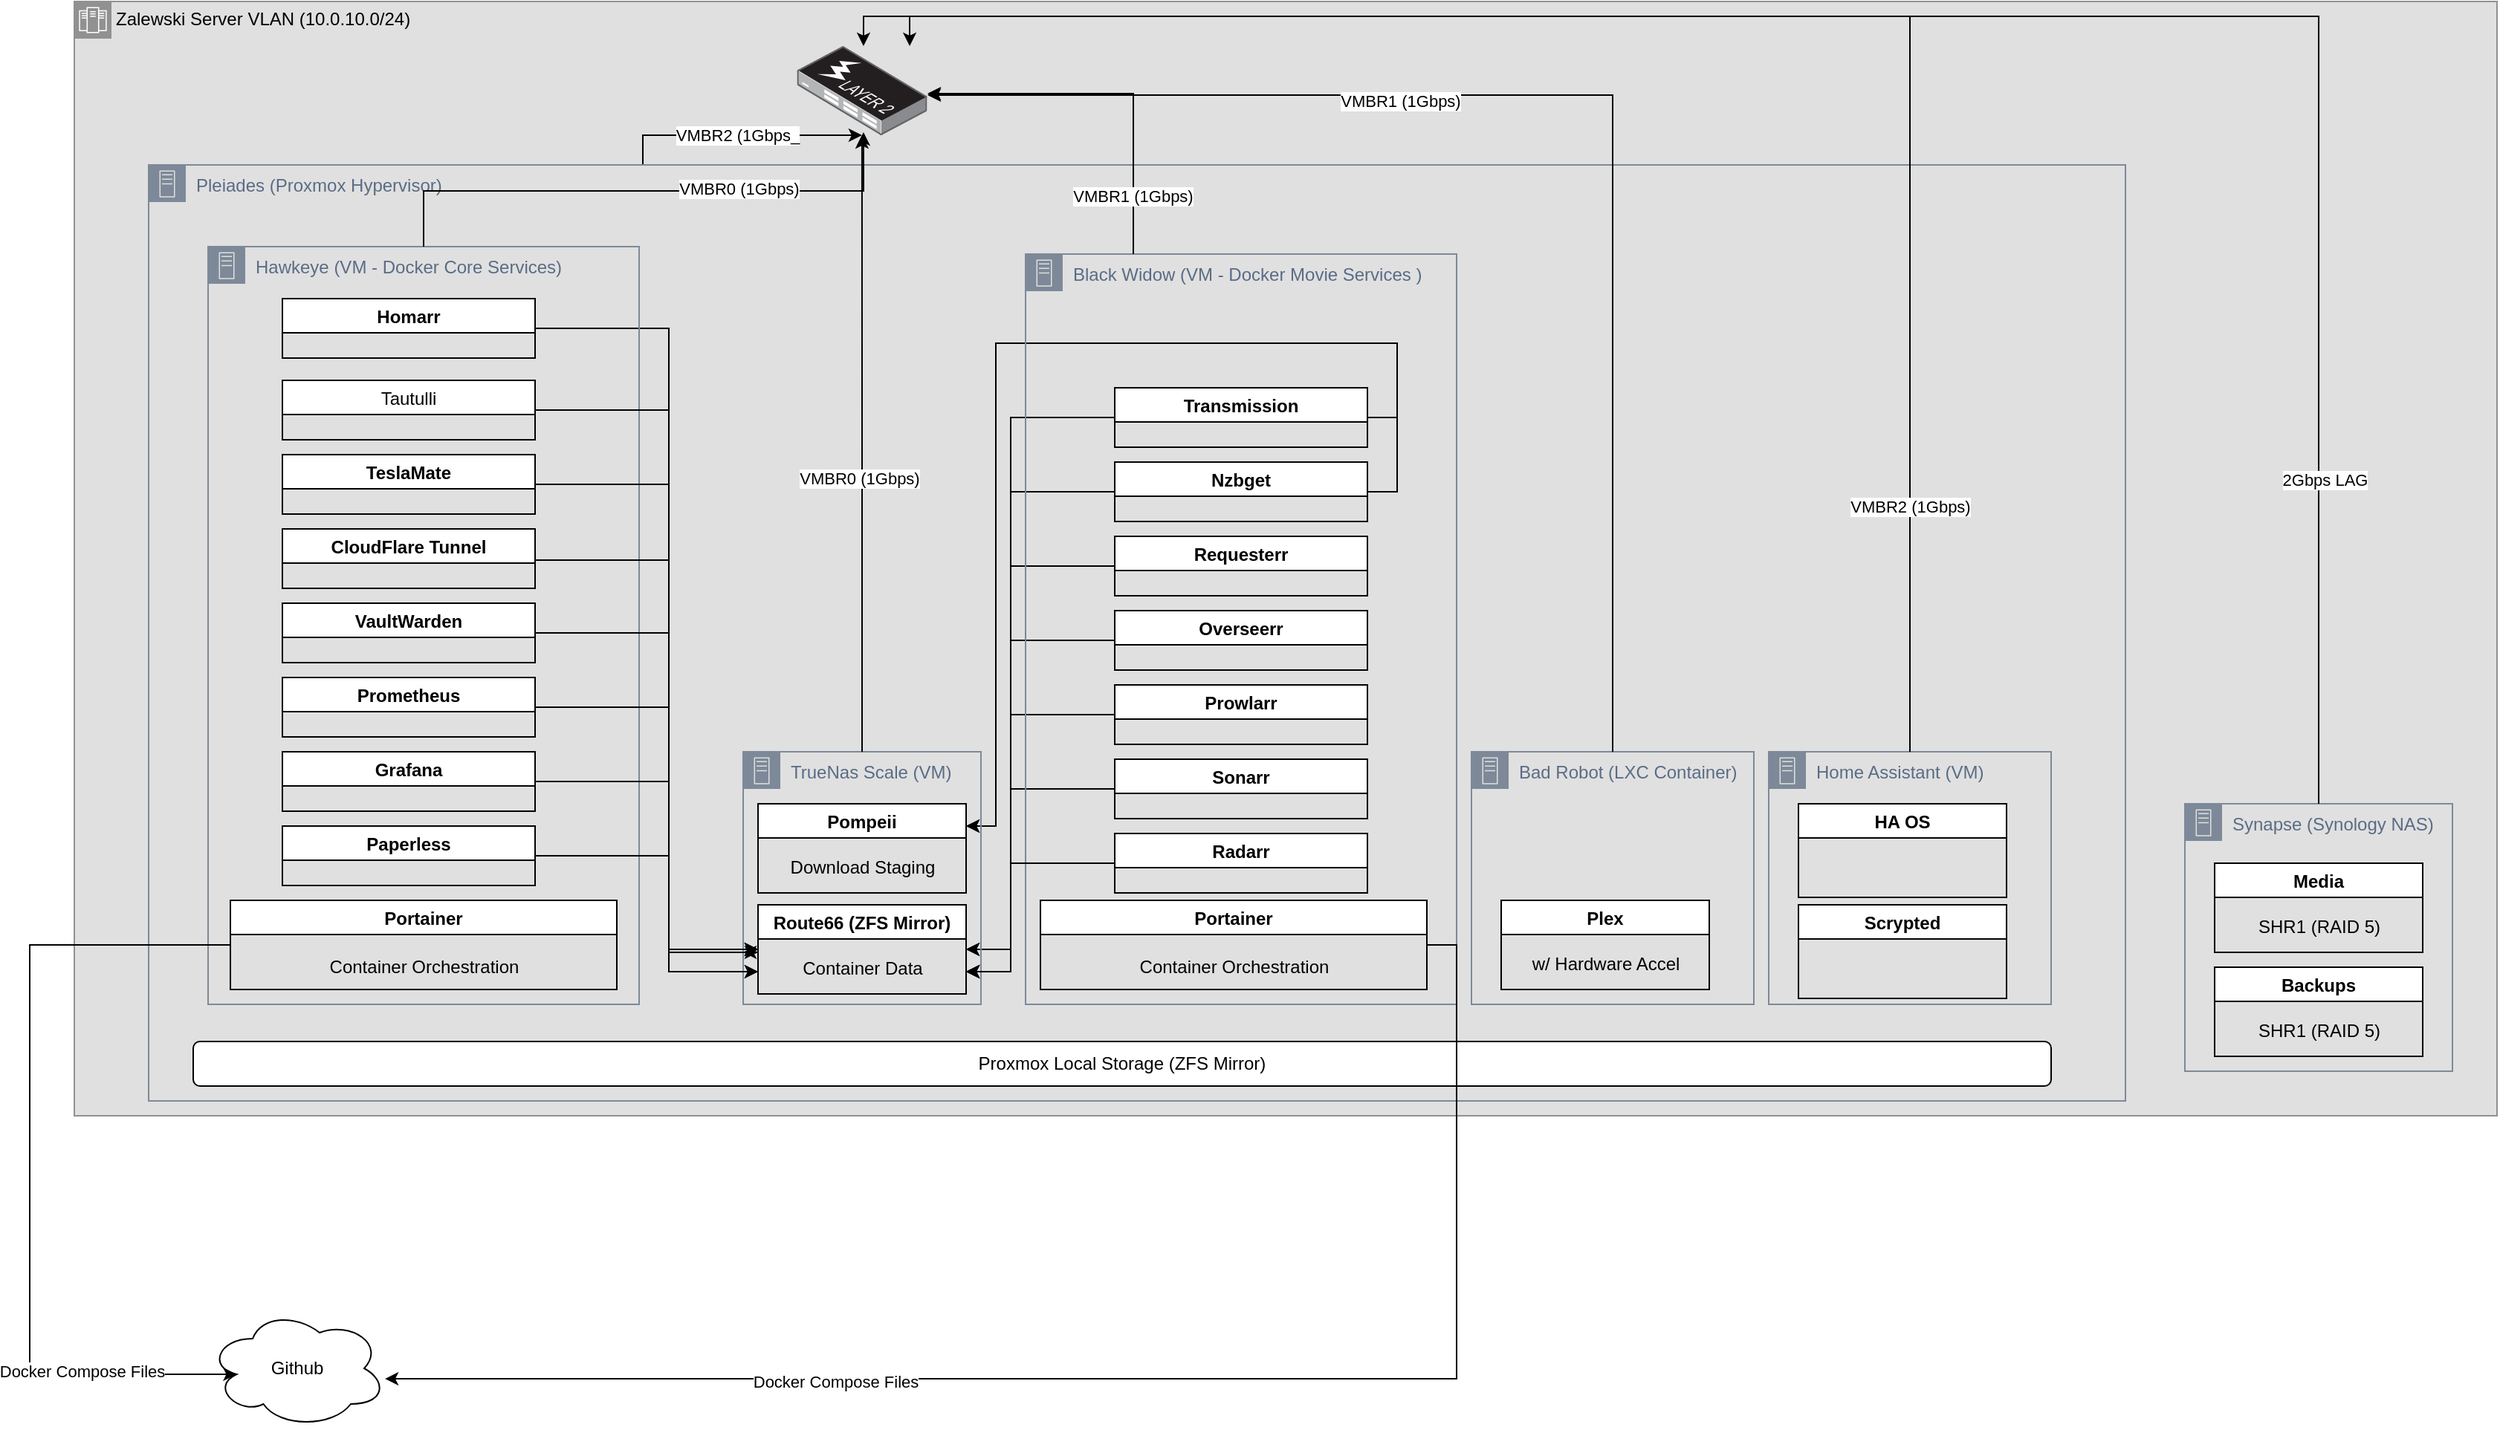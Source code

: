 <mxfile version="23.0.2" type="github">
  <diagram name="Page-1" id="YtKWClYYP15dUkpFgDLi">
    <mxGraphModel dx="1224" dy="827" grid="1" gridSize="10" guides="1" tooltips="1" connect="1" arrows="1" fold="1" page="1" pageScale="2.5" pageWidth="850" pageHeight="1100" math="0" shadow="0">
      <root>
        <mxCell id="0" />
        <mxCell id="1" parent="0" />
        <mxCell id="NdRNJCVhxR-TxfGLDdOu-46" value="Zalewski Server VLAN (10.0.10.0/24)" style="shape=mxgraph.ibm.box;prType=zone;fontStyle=0;verticalAlign=top;align=left;spacingLeft=32;spacingTop=4;fillColor=#E0E0E0;rounded=0;whiteSpace=wrap;html=1;strokeColor=#919191;strokeWidth=1;dashed=0;container=1;spacing=-4;collapsible=0;expand=0;recursiveResize=0;" vertex="1" parent="1">
          <mxGeometry x="60" y="20" width="1630" height="750" as="geometry" />
        </mxCell>
        <mxCell id="NdRNJCVhxR-TxfGLDdOu-49" value="Plex" style="swimlane;" vertex="1" parent="NdRNJCVhxR-TxfGLDdOu-46">
          <mxGeometry x="960" y="605" width="140" height="60" as="geometry" />
        </mxCell>
        <mxCell id="NdRNJCVhxR-TxfGLDdOu-50" value="w/ Hardware Accel" style="text;html=1;align=center;verticalAlign=middle;resizable=0;points=[];autosize=1;strokeColor=none;fillColor=none;" vertex="1" parent="NdRNJCVhxR-TxfGLDdOu-49">
          <mxGeometry x="10" y="28" width="120" height="30" as="geometry" />
        </mxCell>
        <mxCell id="NdRNJCVhxR-TxfGLDdOu-53" value="Synapse (Synology NAS)" style="points=[[0,0],[0.25,0],[0.5,0],[0.75,0],[1,0],[1,0.25],[1,0.5],[1,0.75],[1,1],[0.75,1],[0.5,1],[0.25,1],[0,1],[0,0.75],[0,0.5],[0,0.25]];outlineConnect=0;gradientColor=none;html=1;whiteSpace=wrap;fontSize=12;fontStyle=0;container=1;pointerEvents=0;collapsible=0;recursiveResize=0;shape=mxgraph.aws4.group;grIcon=mxgraph.aws4.group_on_premise;strokeColor=#7D8998;fillColor=none;verticalAlign=top;align=left;spacingLeft=30;fontColor=#5A6C86;dashed=0;" vertex="1" parent="NdRNJCVhxR-TxfGLDdOu-46">
          <mxGeometry x="1420" y="540" width="180" height="180" as="geometry" />
        </mxCell>
        <mxCell id="NdRNJCVhxR-TxfGLDdOu-54" value="Backups" style="swimlane;" vertex="1" parent="NdRNJCVhxR-TxfGLDdOu-46">
          <mxGeometry x="1440" y="650" width="140" height="60" as="geometry" />
        </mxCell>
        <mxCell id="NdRNJCVhxR-TxfGLDdOu-55" value="SHR1 (RAID 5)" style="text;html=1;align=center;verticalAlign=middle;resizable=0;points=[];autosize=1;strokeColor=none;fillColor=none;" vertex="1" parent="NdRNJCVhxR-TxfGLDdOu-54">
          <mxGeometry x="15" y="28" width="110" height="30" as="geometry" />
        </mxCell>
        <mxCell id="NdRNJCVhxR-TxfGLDdOu-56" value="Media" style="swimlane;" vertex="1" parent="NdRNJCVhxR-TxfGLDdOu-46">
          <mxGeometry x="1440" y="580" width="140" height="60" as="geometry" />
        </mxCell>
        <mxCell id="NdRNJCVhxR-TxfGLDdOu-57" value="SHR1 (RAID 5)" style="text;html=1;align=center;verticalAlign=middle;resizable=0;points=[];autosize=1;strokeColor=none;fillColor=none;" vertex="1" parent="NdRNJCVhxR-TxfGLDdOu-56">
          <mxGeometry x="15" y="28" width="110" height="30" as="geometry" />
        </mxCell>
        <mxCell id="NdRNJCVhxR-TxfGLDdOu-115" style="edgeStyle=orthogonalEdgeStyle;rounded=0;orthogonalLoop=1;jettySize=auto;html=1;exitX=0;exitY=0.5;exitDx=0;exitDy=0;entryX=1;entryY=0.5;entryDx=0;entryDy=0;" edge="1" parent="NdRNJCVhxR-TxfGLDdOu-46" source="NdRNJCVhxR-TxfGLDdOu-36" target="NdRNJCVhxR-TxfGLDdOu-21">
          <mxGeometry relative="1" as="geometry">
            <Array as="points">
              <mxPoint x="630" y="280" />
              <mxPoint x="630" y="638" />
            </Array>
          </mxGeometry>
        </mxCell>
        <mxCell id="NdRNJCVhxR-TxfGLDdOu-124" style="edgeStyle=orthogonalEdgeStyle;rounded=0;orthogonalLoop=1;jettySize=auto;html=1;exitX=1;exitY=0.5;exitDx=0;exitDy=0;entryX=1;entryY=0.25;entryDx=0;entryDy=0;" edge="1" parent="NdRNJCVhxR-TxfGLDdOu-46" source="NdRNJCVhxR-TxfGLDdOu-36" target="NdRNJCVhxR-TxfGLDdOu-23">
          <mxGeometry relative="1" as="geometry">
            <Array as="points">
              <mxPoint x="890" y="280" />
              <mxPoint x="890" y="230" />
              <mxPoint x="620" y="230" />
              <mxPoint x="620" y="555" />
            </Array>
          </mxGeometry>
        </mxCell>
        <mxCell id="NdRNJCVhxR-TxfGLDdOu-36" value="Transmission" style="swimlane;" vertex="1" parent="NdRNJCVhxR-TxfGLDdOu-46">
          <mxGeometry x="700" y="260" width="170" height="40" as="geometry" />
        </mxCell>
        <mxCell id="NdRNJCVhxR-TxfGLDdOu-19" value="Portainer" style="swimlane;" vertex="1" parent="NdRNJCVhxR-TxfGLDdOu-46">
          <mxGeometry x="650" y="605" width="260" height="60" as="geometry" />
        </mxCell>
        <mxCell id="NdRNJCVhxR-TxfGLDdOu-20" value="Container Orchestration" style="text;html=1;align=center;verticalAlign=middle;resizable=0;points=[];autosize=1;strokeColor=none;fillColor=none;" vertex="1" parent="NdRNJCVhxR-TxfGLDdOu-19">
          <mxGeometry x="55" y="30" width="150" height="30" as="geometry" />
        </mxCell>
        <mxCell id="NdRNJCVhxR-TxfGLDdOu-116" style="edgeStyle=orthogonalEdgeStyle;rounded=0;orthogonalLoop=1;jettySize=auto;html=1;exitX=0;exitY=0.5;exitDx=0;exitDy=0;entryX=1;entryY=0.75;entryDx=0;entryDy=0;" edge="1" parent="NdRNJCVhxR-TxfGLDdOu-46" source="NdRNJCVhxR-TxfGLDdOu-58" target="NdRNJCVhxR-TxfGLDdOu-21">
          <mxGeometry relative="1" as="geometry">
            <Array as="points">
              <mxPoint x="630" y="330" />
              <mxPoint x="630" y="653" />
            </Array>
          </mxGeometry>
        </mxCell>
        <mxCell id="NdRNJCVhxR-TxfGLDdOu-123" style="edgeStyle=orthogonalEdgeStyle;rounded=0;orthogonalLoop=1;jettySize=auto;html=1;exitX=1;exitY=0.5;exitDx=0;exitDy=0;entryX=1;entryY=0.25;entryDx=0;entryDy=0;" edge="1" parent="NdRNJCVhxR-TxfGLDdOu-46" source="NdRNJCVhxR-TxfGLDdOu-58" target="NdRNJCVhxR-TxfGLDdOu-23">
          <mxGeometry relative="1" as="geometry">
            <Array as="points">
              <mxPoint x="890" y="330" />
              <mxPoint x="890" y="230" />
              <mxPoint x="620" y="230" />
              <mxPoint x="620" y="555" />
            </Array>
          </mxGeometry>
        </mxCell>
        <mxCell id="NdRNJCVhxR-TxfGLDdOu-58" value="Nzbget" style="swimlane;" vertex="1" parent="NdRNJCVhxR-TxfGLDdOu-46">
          <mxGeometry x="700" y="310" width="170" height="40" as="geometry" />
        </mxCell>
        <mxCell id="NdRNJCVhxR-TxfGLDdOu-117" style="edgeStyle=orthogonalEdgeStyle;rounded=0;orthogonalLoop=1;jettySize=auto;html=1;exitX=0;exitY=0.5;exitDx=0;exitDy=0;entryX=1;entryY=0.5;entryDx=0;entryDy=0;" edge="1" parent="NdRNJCVhxR-TxfGLDdOu-46" source="NdRNJCVhxR-TxfGLDdOu-45" target="NdRNJCVhxR-TxfGLDdOu-21">
          <mxGeometry relative="1" as="geometry">
            <Array as="points">
              <mxPoint x="630" y="380" />
              <mxPoint x="630" y="638" />
            </Array>
          </mxGeometry>
        </mxCell>
        <mxCell id="NdRNJCVhxR-TxfGLDdOu-45" value="Requesterr" style="swimlane;" vertex="1" parent="NdRNJCVhxR-TxfGLDdOu-46">
          <mxGeometry x="700" y="360" width="170" height="40" as="geometry" />
        </mxCell>
        <mxCell id="NdRNJCVhxR-TxfGLDdOu-23" value="Pompeii" style="swimlane;" vertex="1" parent="NdRNJCVhxR-TxfGLDdOu-46">
          <mxGeometry x="460" y="540" width="140" height="60" as="geometry" />
        </mxCell>
        <mxCell id="NdRNJCVhxR-TxfGLDdOu-26" value="Download Staging" style="text;html=1;align=center;verticalAlign=middle;resizable=0;points=[];autosize=1;strokeColor=none;fillColor=none;" vertex="1" parent="NdRNJCVhxR-TxfGLDdOu-23">
          <mxGeometry x="10" y="28" width="120" height="30" as="geometry" />
        </mxCell>
        <mxCell id="NdRNJCVhxR-TxfGLDdOu-21" value="Route66 (ZFS Mirror)" style="swimlane;" vertex="1" parent="NdRNJCVhxR-TxfGLDdOu-46">
          <mxGeometry x="460" y="608" width="140" height="60" as="geometry" />
        </mxCell>
        <mxCell id="NdRNJCVhxR-TxfGLDdOu-25" value="Container Data" style="text;html=1;align=center;verticalAlign=middle;resizable=0;points=[];autosize=1;strokeColor=none;fillColor=none;" vertex="1" parent="NdRNJCVhxR-TxfGLDdOu-21">
          <mxGeometry x="20" y="28" width="100" height="30" as="geometry" />
        </mxCell>
        <mxCell id="NdRNJCVhxR-TxfGLDdOu-121" style="edgeStyle=orthogonalEdgeStyle;rounded=0;orthogonalLoop=1;jettySize=auto;html=1;exitX=0;exitY=0.5;exitDx=0;exitDy=0;entryX=1;entryY=0.75;entryDx=0;entryDy=0;" edge="1" parent="NdRNJCVhxR-TxfGLDdOu-46" source="NdRNJCVhxR-TxfGLDdOu-41" target="NdRNJCVhxR-TxfGLDdOu-21">
          <mxGeometry relative="1" as="geometry">
            <Array as="points">
              <mxPoint x="630" y="530" />
              <mxPoint x="630" y="653" />
            </Array>
          </mxGeometry>
        </mxCell>
        <mxCell id="NdRNJCVhxR-TxfGLDdOu-41" value="Sonarr" style="swimlane;" vertex="1" parent="NdRNJCVhxR-TxfGLDdOu-46">
          <mxGeometry x="700" y="510" width="170" height="40" as="geometry" />
        </mxCell>
        <mxCell id="NdRNJCVhxR-TxfGLDdOu-159" style="edgeStyle=orthogonalEdgeStyle;rounded=0;orthogonalLoop=1;jettySize=auto;html=1;exitX=0;exitY=0.5;exitDx=0;exitDy=0;entryX=1;entryY=0.75;entryDx=0;entryDy=0;" edge="1" parent="NdRNJCVhxR-TxfGLDdOu-46" source="NdRNJCVhxR-TxfGLDdOu-42" target="NdRNJCVhxR-TxfGLDdOu-21">
          <mxGeometry relative="1" as="geometry">
            <Array as="points">
              <mxPoint x="630" y="480" />
              <mxPoint x="630" y="653" />
            </Array>
          </mxGeometry>
        </mxCell>
        <mxCell id="NdRNJCVhxR-TxfGLDdOu-42" value="Prowlarr" style="swimlane;" vertex="1" parent="NdRNJCVhxR-TxfGLDdOu-46">
          <mxGeometry x="700" y="460" width="170" height="40" as="geometry" />
        </mxCell>
        <mxCell id="NdRNJCVhxR-TxfGLDdOu-118" style="edgeStyle=orthogonalEdgeStyle;rounded=0;orthogonalLoop=1;jettySize=auto;html=1;exitX=0;exitY=0.5;exitDx=0;exitDy=0;entryX=1;entryY=0.75;entryDx=0;entryDy=0;" edge="1" parent="NdRNJCVhxR-TxfGLDdOu-46" source="NdRNJCVhxR-TxfGLDdOu-43" target="NdRNJCVhxR-TxfGLDdOu-21">
          <mxGeometry relative="1" as="geometry">
            <Array as="points">
              <mxPoint x="630" y="430" />
              <mxPoint x="630" y="653" />
            </Array>
          </mxGeometry>
        </mxCell>
        <mxCell id="NdRNJCVhxR-TxfGLDdOu-43" value="Overseerr" style="swimlane;" vertex="1" parent="NdRNJCVhxR-TxfGLDdOu-46">
          <mxGeometry x="700" y="410" width="170" height="40" as="geometry" />
        </mxCell>
        <mxCell id="NdRNJCVhxR-TxfGLDdOu-61" value="" style="image;points=[];aspect=fixed;html=1;align=center;shadow=0;dashed=0;image=img/lib/allied_telesis/switch/Switch_24_port_L2_POE.svg;" vertex="1" parent="NdRNJCVhxR-TxfGLDdOu-46">
          <mxGeometry x="486.23" y="30" width="87.53" height="60" as="geometry" />
        </mxCell>
        <mxCell id="NdRNJCVhxR-TxfGLDdOu-79" style="edgeStyle=orthogonalEdgeStyle;rounded=0;orthogonalLoop=1;jettySize=auto;html=1;exitX=0.5;exitY=0;exitDx=0;exitDy=0;entryX=0.511;entryY=0;entryDx=0;entryDy=0;entryPerimeter=0;" edge="1" parent="NdRNJCVhxR-TxfGLDdOu-46" source="NdRNJCVhxR-TxfGLDdOu-53" target="NdRNJCVhxR-TxfGLDdOu-61">
          <mxGeometry relative="1" as="geometry" />
        </mxCell>
        <mxCell id="NdRNJCVhxR-TxfGLDdOu-80" value="2Gbps LAG" style="edgeLabel;html=1;align=center;verticalAlign=middle;resizable=0;points=[];" vertex="1" connectable="0" parent="NdRNJCVhxR-TxfGLDdOu-79">
          <mxGeometry x="-0.715" y="-4" relative="1" as="geometry">
            <mxPoint as="offset" />
          </mxGeometry>
        </mxCell>
        <mxCell id="NdRNJCVhxR-TxfGLDdOu-104" value="Scrypted" style="swimlane;" vertex="1" parent="NdRNJCVhxR-TxfGLDdOu-46">
          <mxGeometry x="1160" y="608" width="140" height="63" as="geometry" />
        </mxCell>
        <mxCell id="NdRNJCVhxR-TxfGLDdOu-146" style="edgeStyle=orthogonalEdgeStyle;rounded=0;orthogonalLoop=1;jettySize=auto;html=1;exitX=1;exitY=0.5;exitDx=0;exitDy=0;entryX=0;entryY=0.75;entryDx=0;entryDy=0;" edge="1" parent="NdRNJCVhxR-TxfGLDdOu-46" source="NdRNJCVhxR-TxfGLDdOu-145" target="NdRNJCVhxR-TxfGLDdOu-21">
          <mxGeometry relative="1" as="geometry">
            <Array as="points">
              <mxPoint x="400" y="220" />
              <mxPoint x="400" y="653" />
            </Array>
          </mxGeometry>
        </mxCell>
        <mxCell id="NdRNJCVhxR-TxfGLDdOu-145" value="Homarr" style="swimlane;" vertex="1" parent="NdRNJCVhxR-TxfGLDdOu-46">
          <mxGeometry x="140" y="200" width="170" height="40" as="geometry" />
        </mxCell>
        <mxCell id="NdRNJCVhxR-TxfGLDdOu-158" value="VMBR2 (1Gbps_" style="edgeStyle=orthogonalEdgeStyle;rounded=0;orthogonalLoop=1;jettySize=auto;html=1;exitX=0.25;exitY=0;exitDx=0;exitDy=0;" edge="1" parent="1" source="NdRNJCVhxR-TxfGLDdOu-1" target="NdRNJCVhxR-TxfGLDdOu-61">
          <mxGeometry relative="1" as="geometry" />
        </mxCell>
        <mxCell id="NdRNJCVhxR-TxfGLDdOu-1" value="Pleiades (Proxmox Hypervisor)" style="points=[[0,0],[0.25,0],[0.5,0],[0.75,0],[1,0],[1,0.25],[1,0.5],[1,0.75],[1,1],[0.75,1],[0.5,1],[0.25,1],[0,1],[0,0.75],[0,0.5],[0,0.25]];outlineConnect=0;gradientColor=none;html=1;whiteSpace=wrap;fontSize=12;fontStyle=0;container=1;pointerEvents=0;collapsible=0;recursiveResize=0;shape=mxgraph.aws4.group;grIcon=mxgraph.aws4.group_on_premise;strokeColor=#7D8998;fillColor=none;verticalAlign=top;align=left;spacingLeft=30;fontColor=#5A6C86;dashed=0;" vertex="1" parent="1">
          <mxGeometry x="110" y="130" width="1330" height="630" as="geometry" />
        </mxCell>
        <mxCell id="NdRNJCVhxR-TxfGLDdOu-12" value="Hawkeye (VM - Docker Core Services)" style="points=[[0,0],[0.25,0],[0.5,0],[0.75,0],[1,0],[1,0.25],[1,0.5],[1,0.75],[1,1],[0.75,1],[0.5,1],[0.25,1],[0,1],[0,0.75],[0,0.5],[0,0.25]];outlineConnect=0;gradientColor=none;html=1;whiteSpace=wrap;fontSize=12;fontStyle=0;container=1;pointerEvents=0;collapsible=0;recursiveResize=0;shape=mxgraph.aws4.group;grIcon=mxgraph.aws4.group_on_premise;strokeColor=#7D8998;fillColor=none;verticalAlign=top;align=left;spacingLeft=30;fontColor=#5A6C86;dashed=0;" vertex="1" parent="NdRNJCVhxR-TxfGLDdOu-1">
          <mxGeometry x="40" y="55" width="290" height="510" as="geometry" />
        </mxCell>
        <mxCell id="NdRNJCVhxR-TxfGLDdOu-17" value="Portainer" style="swimlane;" vertex="1" parent="NdRNJCVhxR-TxfGLDdOu-12">
          <mxGeometry x="15" y="440" width="260" height="60" as="geometry" />
        </mxCell>
        <mxCell id="NdRNJCVhxR-TxfGLDdOu-18" value="Container Orchestration" style="text;html=1;align=center;verticalAlign=middle;resizable=0;points=[];autosize=1;strokeColor=none;fillColor=none;" vertex="1" parent="NdRNJCVhxR-TxfGLDdOu-17">
          <mxGeometry x="55" y="30" width="150" height="30" as="geometry" />
        </mxCell>
        <mxCell id="NdRNJCVhxR-TxfGLDdOu-28" value="VaultWarden" style="swimlane;" vertex="1" parent="NdRNJCVhxR-TxfGLDdOu-12">
          <mxGeometry x="50" y="240" width="170" height="40" as="geometry" />
        </mxCell>
        <mxCell id="NdRNJCVhxR-TxfGLDdOu-33" style="edgeStyle=orthogonalEdgeStyle;rounded=0;orthogonalLoop=1;jettySize=auto;html=1;exitX=1;exitY=0.5;exitDx=0;exitDy=0;" edge="1" parent="NdRNJCVhxR-TxfGLDdOu-12">
          <mxGeometry relative="1" as="geometry">
            <mxPoint x="370" y="475" as="targetPoint" />
            <mxPoint x="211" y="210" as="sourcePoint" />
            <Array as="points">
              <mxPoint x="211" y="211" />
              <mxPoint x="310" y="211" />
              <mxPoint x="310" y="475" />
              <mxPoint x="370" y="475" />
            </Array>
          </mxGeometry>
        </mxCell>
        <mxCell id="NdRNJCVhxR-TxfGLDdOu-30" value="CloudFlare Tunnel" style="swimlane;" vertex="1" parent="NdRNJCVhxR-TxfGLDdOu-12">
          <mxGeometry x="50" y="190" width="170" height="40" as="geometry" />
        </mxCell>
        <mxCell id="NdRNJCVhxR-TxfGLDdOu-34" value="TeslaMate" style="swimlane;" vertex="1" parent="NdRNJCVhxR-TxfGLDdOu-12">
          <mxGeometry x="50" y="140" width="170" height="40" as="geometry" />
        </mxCell>
        <mxCell id="NdRNJCVhxR-TxfGLDdOu-35" value="Tautulli" style="swimlane;fontStyle=0" vertex="1" parent="NdRNJCVhxR-TxfGLDdOu-12">
          <mxGeometry x="50" y="90" width="170" height="40" as="geometry" />
        </mxCell>
        <mxCell id="NdRNJCVhxR-TxfGLDdOu-37" value="Prometheus" style="swimlane;" vertex="1" parent="NdRNJCVhxR-TxfGLDdOu-12">
          <mxGeometry x="50" y="290" width="170" height="40" as="geometry" />
        </mxCell>
        <mxCell id="NdRNJCVhxR-TxfGLDdOu-38" value="Grafana" style="swimlane;" vertex="1" parent="NdRNJCVhxR-TxfGLDdOu-12">
          <mxGeometry x="50" y="340" width="170" height="40" as="geometry" />
        </mxCell>
        <mxCell id="NdRNJCVhxR-TxfGLDdOu-39" value="Paperless" style="swimlane;" vertex="1" parent="NdRNJCVhxR-TxfGLDdOu-12">
          <mxGeometry x="50" y="390" width="170" height="40" as="geometry" />
        </mxCell>
        <mxCell id="NdRNJCVhxR-TxfGLDdOu-13" value="TrueNas Scale (VM)" style="points=[[0,0],[0.25,0],[0.5,0],[0.75,0],[1,0],[1,0.25],[1,0.5],[1,0.75],[1,1],[0.75,1],[0.5,1],[0.25,1],[0,1],[0,0.75],[0,0.5],[0,0.25]];outlineConnect=0;gradientColor=none;html=1;whiteSpace=wrap;fontSize=12;fontStyle=0;container=1;pointerEvents=0;collapsible=0;recursiveResize=0;shape=mxgraph.aws4.group;grIcon=mxgraph.aws4.group_on_premise;strokeColor=#7D8998;fillColor=none;verticalAlign=top;align=left;spacingLeft=30;fontColor=#5A6C86;dashed=0;" vertex="1" parent="NdRNJCVhxR-TxfGLDdOu-1">
          <mxGeometry x="400" y="395" width="160" height="170" as="geometry" />
        </mxCell>
        <mxCell id="NdRNJCVhxR-TxfGLDdOu-31" style="edgeStyle=orthogonalEdgeStyle;rounded=0;orthogonalLoop=1;jettySize=auto;html=1;exitX=1;exitY=0.5;exitDx=0;exitDy=0;" edge="1" parent="NdRNJCVhxR-TxfGLDdOu-1" source="NdRNJCVhxR-TxfGLDdOu-28">
          <mxGeometry relative="1" as="geometry">
            <mxPoint x="400" y="530" as="targetPoint" />
            <Array as="points">
              <mxPoint x="350" y="315" />
              <mxPoint x="350" y="530" />
              <mxPoint x="410" y="530" />
            </Array>
          </mxGeometry>
        </mxCell>
        <mxCell id="NdRNJCVhxR-TxfGLDdOu-48" value="Bad Robot (LXC Container)" style="points=[[0,0],[0.25,0],[0.5,0],[0.75,0],[1,0],[1,0.25],[1,0.5],[1,0.75],[1,1],[0.75,1],[0.5,1],[0.25,1],[0,1],[0,0.75],[0,0.5],[0,0.25]];outlineConnect=0;gradientColor=none;html=1;whiteSpace=wrap;fontSize=12;fontStyle=0;container=1;pointerEvents=0;collapsible=0;recursiveResize=0;shape=mxgraph.aws4.group;grIcon=mxgraph.aws4.group_on_premise;strokeColor=#7D8998;fillColor=none;verticalAlign=top;align=left;spacingLeft=30;fontColor=#5A6C86;dashed=0;" vertex="1" parent="NdRNJCVhxR-TxfGLDdOu-1">
          <mxGeometry x="890" y="395" width="190" height="170" as="geometry" />
        </mxCell>
        <mxCell id="NdRNJCVhxR-TxfGLDdOu-14" value="Black Widow (VM - Docker Movie Services )" style="points=[[0,0],[0.25,0],[0.5,0],[0.75,0],[1,0],[1,0.25],[1,0.5],[1,0.75],[1,1],[0.75,1],[0.5,1],[0.25,1],[0,1],[0,0.75],[0,0.5],[0,0.25]];outlineConnect=0;gradientColor=none;html=1;whiteSpace=wrap;fontSize=12;fontStyle=0;container=1;pointerEvents=0;collapsible=0;recursiveResize=0;shape=mxgraph.aws4.group;grIcon=mxgraph.aws4.group_on_premise;strokeColor=#7D8998;fillColor=none;verticalAlign=top;align=left;spacingLeft=30;fontColor=#5A6C86;dashed=0;" vertex="1" parent="NdRNJCVhxR-TxfGLDdOu-1">
          <mxGeometry x="590" y="60" width="290" height="505" as="geometry" />
        </mxCell>
        <mxCell id="NdRNJCVhxR-TxfGLDdOu-40" value="Radarr" style="swimlane;" vertex="1" parent="NdRNJCVhxR-TxfGLDdOu-14">
          <mxGeometry x="60" y="390" width="170" height="40" as="geometry" />
        </mxCell>
        <mxCell id="NdRNJCVhxR-TxfGLDdOu-59" value="Home Assistant (VM)" style="points=[[0,0],[0.25,0],[0.5,0],[0.75,0],[1,0],[1,0.25],[1,0.5],[1,0.75],[1,1],[0.75,1],[0.5,1],[0.25,1],[0,1],[0,0.75],[0,0.5],[0,0.25]];outlineConnect=0;gradientColor=none;html=1;whiteSpace=wrap;fontSize=12;fontStyle=0;container=1;pointerEvents=0;collapsible=0;recursiveResize=0;shape=mxgraph.aws4.group;grIcon=mxgraph.aws4.group_on_premise;strokeColor=#7D8998;fillColor=none;verticalAlign=top;align=left;spacingLeft=30;fontColor=#5A6C86;dashed=0;" vertex="1" parent="NdRNJCVhxR-TxfGLDdOu-1">
          <mxGeometry x="1090" y="395" width="190" height="170" as="geometry" />
        </mxCell>
        <mxCell id="NdRNJCVhxR-TxfGLDdOu-106" value="HA OS" style="swimlane;" vertex="1" parent="NdRNJCVhxR-TxfGLDdOu-59">
          <mxGeometry x="20" y="35" width="140" height="63" as="geometry" />
        </mxCell>
        <mxCell id="NdRNJCVhxR-TxfGLDdOu-4" value="Proxmox Local Storage (ZFS Mirror)" style="rounded=1;whiteSpace=wrap;html=1;" vertex="1" parent="NdRNJCVhxR-TxfGLDdOu-1">
          <mxGeometry x="30" y="590" width="1250" height="30" as="geometry" />
        </mxCell>
        <mxCell id="NdRNJCVhxR-TxfGLDdOu-60" value="Github" style="ellipse;shape=cloud;whiteSpace=wrap;html=1;" vertex="1" parent="1">
          <mxGeometry x="150" y="900" width="120" height="80" as="geometry" />
        </mxCell>
        <mxCell id="NdRNJCVhxR-TxfGLDdOu-66" style="edgeStyle=orthogonalEdgeStyle;rounded=0;orthogonalLoop=1;jettySize=auto;html=1;exitX=0.25;exitY=0;exitDx=0;exitDy=0;entryX=1.003;entryY=0.533;entryDx=0;entryDy=0;entryPerimeter=0;" edge="1" parent="1" source="NdRNJCVhxR-TxfGLDdOu-14" target="NdRNJCVhxR-TxfGLDdOu-61">
          <mxGeometry relative="1" as="geometry" />
        </mxCell>
        <mxCell id="NdRNJCVhxR-TxfGLDdOu-73" value="VMBR1 (1Gbps)" style="edgeLabel;html=1;align=center;verticalAlign=middle;resizable=0;points=[];" vertex="1" connectable="0" parent="NdRNJCVhxR-TxfGLDdOu-66">
          <mxGeometry x="-0.683" y="2" relative="1" as="geometry">
            <mxPoint x="1" as="offset" />
          </mxGeometry>
        </mxCell>
        <mxCell id="NdRNJCVhxR-TxfGLDdOu-69" style="edgeStyle=orthogonalEdgeStyle;rounded=0;orthogonalLoop=1;jettySize=auto;html=1;exitX=0.5;exitY=0;exitDx=0;exitDy=0;entryX=1.003;entryY=0.55;entryDx=0;entryDy=0;entryPerimeter=0;" edge="1" parent="1" source="NdRNJCVhxR-TxfGLDdOu-48" target="NdRNJCVhxR-TxfGLDdOu-61">
          <mxGeometry relative="1" as="geometry" />
        </mxCell>
        <mxCell id="NdRNJCVhxR-TxfGLDdOu-70" value="VMBR1 (1Gbps)" style="edgeLabel;html=1;align=center;verticalAlign=middle;resizable=0;points=[];" vertex="1" connectable="0" parent="NdRNJCVhxR-TxfGLDdOu-69">
          <mxGeometry x="0.296" y="4" relative="1" as="geometry">
            <mxPoint as="offset" />
          </mxGeometry>
        </mxCell>
        <mxCell id="NdRNJCVhxR-TxfGLDdOu-77" style="edgeStyle=orthogonalEdgeStyle;rounded=0;orthogonalLoop=1;jettySize=auto;html=1;exitX=0.5;exitY=0;exitDx=0;exitDy=0;entryX=0.866;entryY=0;entryDx=0;entryDy=0;entryPerimeter=0;" edge="1" parent="1" source="NdRNJCVhxR-TxfGLDdOu-59" target="NdRNJCVhxR-TxfGLDdOu-61">
          <mxGeometry relative="1" as="geometry" />
        </mxCell>
        <mxCell id="NdRNJCVhxR-TxfGLDdOu-78" value="VMBR2 (1Gbps)" style="edgeLabel;html=1;align=center;verticalAlign=middle;resizable=0;points=[];" vertex="1" connectable="0" parent="NdRNJCVhxR-TxfGLDdOu-77">
          <mxGeometry x="-0.721" relative="1" as="geometry">
            <mxPoint as="offset" />
          </mxGeometry>
        </mxCell>
        <mxCell id="NdRNJCVhxR-TxfGLDdOu-109" style="edgeStyle=orthogonalEdgeStyle;rounded=0;orthogonalLoop=1;jettySize=auto;html=1;exitX=1;exitY=0.5;exitDx=0;exitDy=0;entryX=0;entryY=0.5;entryDx=0;entryDy=0;" edge="1" parent="1" source="NdRNJCVhxR-TxfGLDdOu-37" target="NdRNJCVhxR-TxfGLDdOu-21">
          <mxGeometry relative="1" as="geometry">
            <Array as="points">
              <mxPoint x="460" y="495" />
              <mxPoint x="460" y="658" />
            </Array>
          </mxGeometry>
        </mxCell>
        <mxCell id="NdRNJCVhxR-TxfGLDdOu-111" style="edgeStyle=orthogonalEdgeStyle;rounded=0;orthogonalLoop=1;jettySize=auto;html=1;exitX=1;exitY=0.5;exitDx=0;exitDy=0;entryX=0;entryY=0.5;entryDx=0;entryDy=0;" edge="1" parent="1" source="NdRNJCVhxR-TxfGLDdOu-38" target="NdRNJCVhxR-TxfGLDdOu-21">
          <mxGeometry relative="1" as="geometry">
            <Array as="points">
              <mxPoint x="460" y="545" />
              <mxPoint x="460" y="658" />
            </Array>
          </mxGeometry>
        </mxCell>
        <mxCell id="NdRNJCVhxR-TxfGLDdOu-112" style="edgeStyle=orthogonalEdgeStyle;rounded=0;orthogonalLoop=1;jettySize=auto;html=1;exitX=1;exitY=0.5;exitDx=0;exitDy=0;entryX=0;entryY=0.5;entryDx=0;entryDy=0;" edge="1" parent="1" source="NdRNJCVhxR-TxfGLDdOu-39" target="NdRNJCVhxR-TxfGLDdOu-21">
          <mxGeometry relative="1" as="geometry">
            <Array as="points">
              <mxPoint x="460" y="595" />
              <mxPoint x="460" y="658" />
            </Array>
          </mxGeometry>
        </mxCell>
        <mxCell id="NdRNJCVhxR-TxfGLDdOu-113" style="edgeStyle=orthogonalEdgeStyle;rounded=0;orthogonalLoop=1;jettySize=auto;html=1;exitX=1;exitY=0.5;exitDx=0;exitDy=0;entryX=0;entryY=0.5;entryDx=0;entryDy=0;" edge="1" parent="1" source="NdRNJCVhxR-TxfGLDdOu-34" target="NdRNJCVhxR-TxfGLDdOu-21">
          <mxGeometry relative="1" as="geometry">
            <Array as="points">
              <mxPoint x="460" y="345" />
              <mxPoint x="460" y="658" />
            </Array>
          </mxGeometry>
        </mxCell>
        <mxCell id="NdRNJCVhxR-TxfGLDdOu-114" style="edgeStyle=orthogonalEdgeStyle;rounded=0;orthogonalLoop=1;jettySize=auto;html=1;exitX=1;exitY=0.5;exitDx=0;exitDy=0;entryX=0;entryY=0.75;entryDx=0;entryDy=0;" edge="1" parent="1" source="NdRNJCVhxR-TxfGLDdOu-35" target="NdRNJCVhxR-TxfGLDdOu-21">
          <mxGeometry relative="1" as="geometry">
            <Array as="points">
              <mxPoint x="460" y="295" />
              <mxPoint x="460" y="673" />
            </Array>
          </mxGeometry>
        </mxCell>
        <mxCell id="NdRNJCVhxR-TxfGLDdOu-150" style="edgeStyle=orthogonalEdgeStyle;rounded=0;orthogonalLoop=1;jettySize=auto;html=1;exitX=1;exitY=0.5;exitDx=0;exitDy=0;entryX=0.992;entryY=0.588;entryDx=0;entryDy=0;entryPerimeter=0;" edge="1" parent="1" source="NdRNJCVhxR-TxfGLDdOu-19" target="NdRNJCVhxR-TxfGLDdOu-60">
          <mxGeometry relative="1" as="geometry" />
        </mxCell>
        <mxCell id="NdRNJCVhxR-TxfGLDdOu-152" value="Docker Compose Files" style="edgeLabel;html=1;align=center;verticalAlign=middle;resizable=0;points=[];" vertex="1" connectable="0" parent="NdRNJCVhxR-TxfGLDdOu-150">
          <mxGeometry x="0.413" y="2" relative="1" as="geometry">
            <mxPoint as="offset" />
          </mxGeometry>
        </mxCell>
        <mxCell id="NdRNJCVhxR-TxfGLDdOu-151" style="edgeStyle=orthogonalEdgeStyle;rounded=0;orthogonalLoop=1;jettySize=auto;html=1;exitX=0;exitY=0.5;exitDx=0;exitDy=0;entryX=0.16;entryY=0.55;entryDx=0;entryDy=0;entryPerimeter=0;" edge="1" parent="1" source="NdRNJCVhxR-TxfGLDdOu-17" target="NdRNJCVhxR-TxfGLDdOu-60">
          <mxGeometry relative="1" as="geometry">
            <Array as="points">
              <mxPoint x="30" y="655" />
              <mxPoint x="30" y="944" />
            </Array>
          </mxGeometry>
        </mxCell>
        <mxCell id="NdRNJCVhxR-TxfGLDdOu-153" value="Docker Compose Files" style="edgeLabel;html=1;align=center;verticalAlign=middle;resizable=0;points=[];" vertex="1" connectable="0" parent="NdRNJCVhxR-TxfGLDdOu-151">
          <mxGeometry x="0.63" y="2" relative="1" as="geometry">
            <mxPoint as="offset" />
          </mxGeometry>
        </mxCell>
        <mxCell id="NdRNJCVhxR-TxfGLDdOu-154" style="edgeStyle=orthogonalEdgeStyle;rounded=0;orthogonalLoop=1;jettySize=auto;html=1;exitX=0.5;exitY=0;exitDx=0;exitDy=0;entryX=0.511;entryY=0.967;entryDx=0;entryDy=0;entryPerimeter=0;" edge="1" parent="1" source="NdRNJCVhxR-TxfGLDdOu-12" target="NdRNJCVhxR-TxfGLDdOu-61">
          <mxGeometry relative="1" as="geometry" />
        </mxCell>
        <mxCell id="NdRNJCVhxR-TxfGLDdOu-157" value="VMBR0 (1Gbps)" style="edgeLabel;html=1;align=center;verticalAlign=middle;resizable=0;points=[];" vertex="1" connectable="0" parent="NdRNJCVhxR-TxfGLDdOu-154">
          <mxGeometry x="0.333" y="3" relative="1" as="geometry">
            <mxPoint x="1" y="1" as="offset" />
          </mxGeometry>
        </mxCell>
        <mxCell id="NdRNJCVhxR-TxfGLDdOu-155" style="edgeStyle=orthogonalEdgeStyle;rounded=0;orthogonalLoop=1;jettySize=auto;html=1;exitX=0.5;exitY=0;exitDx=0;exitDy=0;" edge="1" parent="1" source="NdRNJCVhxR-TxfGLDdOu-13" target="NdRNJCVhxR-TxfGLDdOu-61">
          <mxGeometry relative="1" as="geometry" />
        </mxCell>
        <mxCell id="NdRNJCVhxR-TxfGLDdOu-156" value="VMBR0 (1Gbps)" style="edgeLabel;html=1;align=center;verticalAlign=middle;resizable=0;points=[];" vertex="1" connectable="0" parent="NdRNJCVhxR-TxfGLDdOu-155">
          <mxGeometry x="-0.113" y="2" relative="1" as="geometry">
            <mxPoint as="offset" />
          </mxGeometry>
        </mxCell>
        <mxCell id="NdRNJCVhxR-TxfGLDdOu-161" style="edgeStyle=orthogonalEdgeStyle;rounded=0;orthogonalLoop=1;jettySize=auto;html=1;exitX=0;exitY=0.5;exitDx=0;exitDy=0;entryX=1;entryY=0.75;entryDx=0;entryDy=0;" edge="1" parent="1" source="NdRNJCVhxR-TxfGLDdOu-40" target="NdRNJCVhxR-TxfGLDdOu-21">
          <mxGeometry relative="1" as="geometry">
            <Array as="points">
              <mxPoint x="690" y="600" />
              <mxPoint x="690" y="673" />
            </Array>
          </mxGeometry>
        </mxCell>
      </root>
    </mxGraphModel>
  </diagram>
</mxfile>

